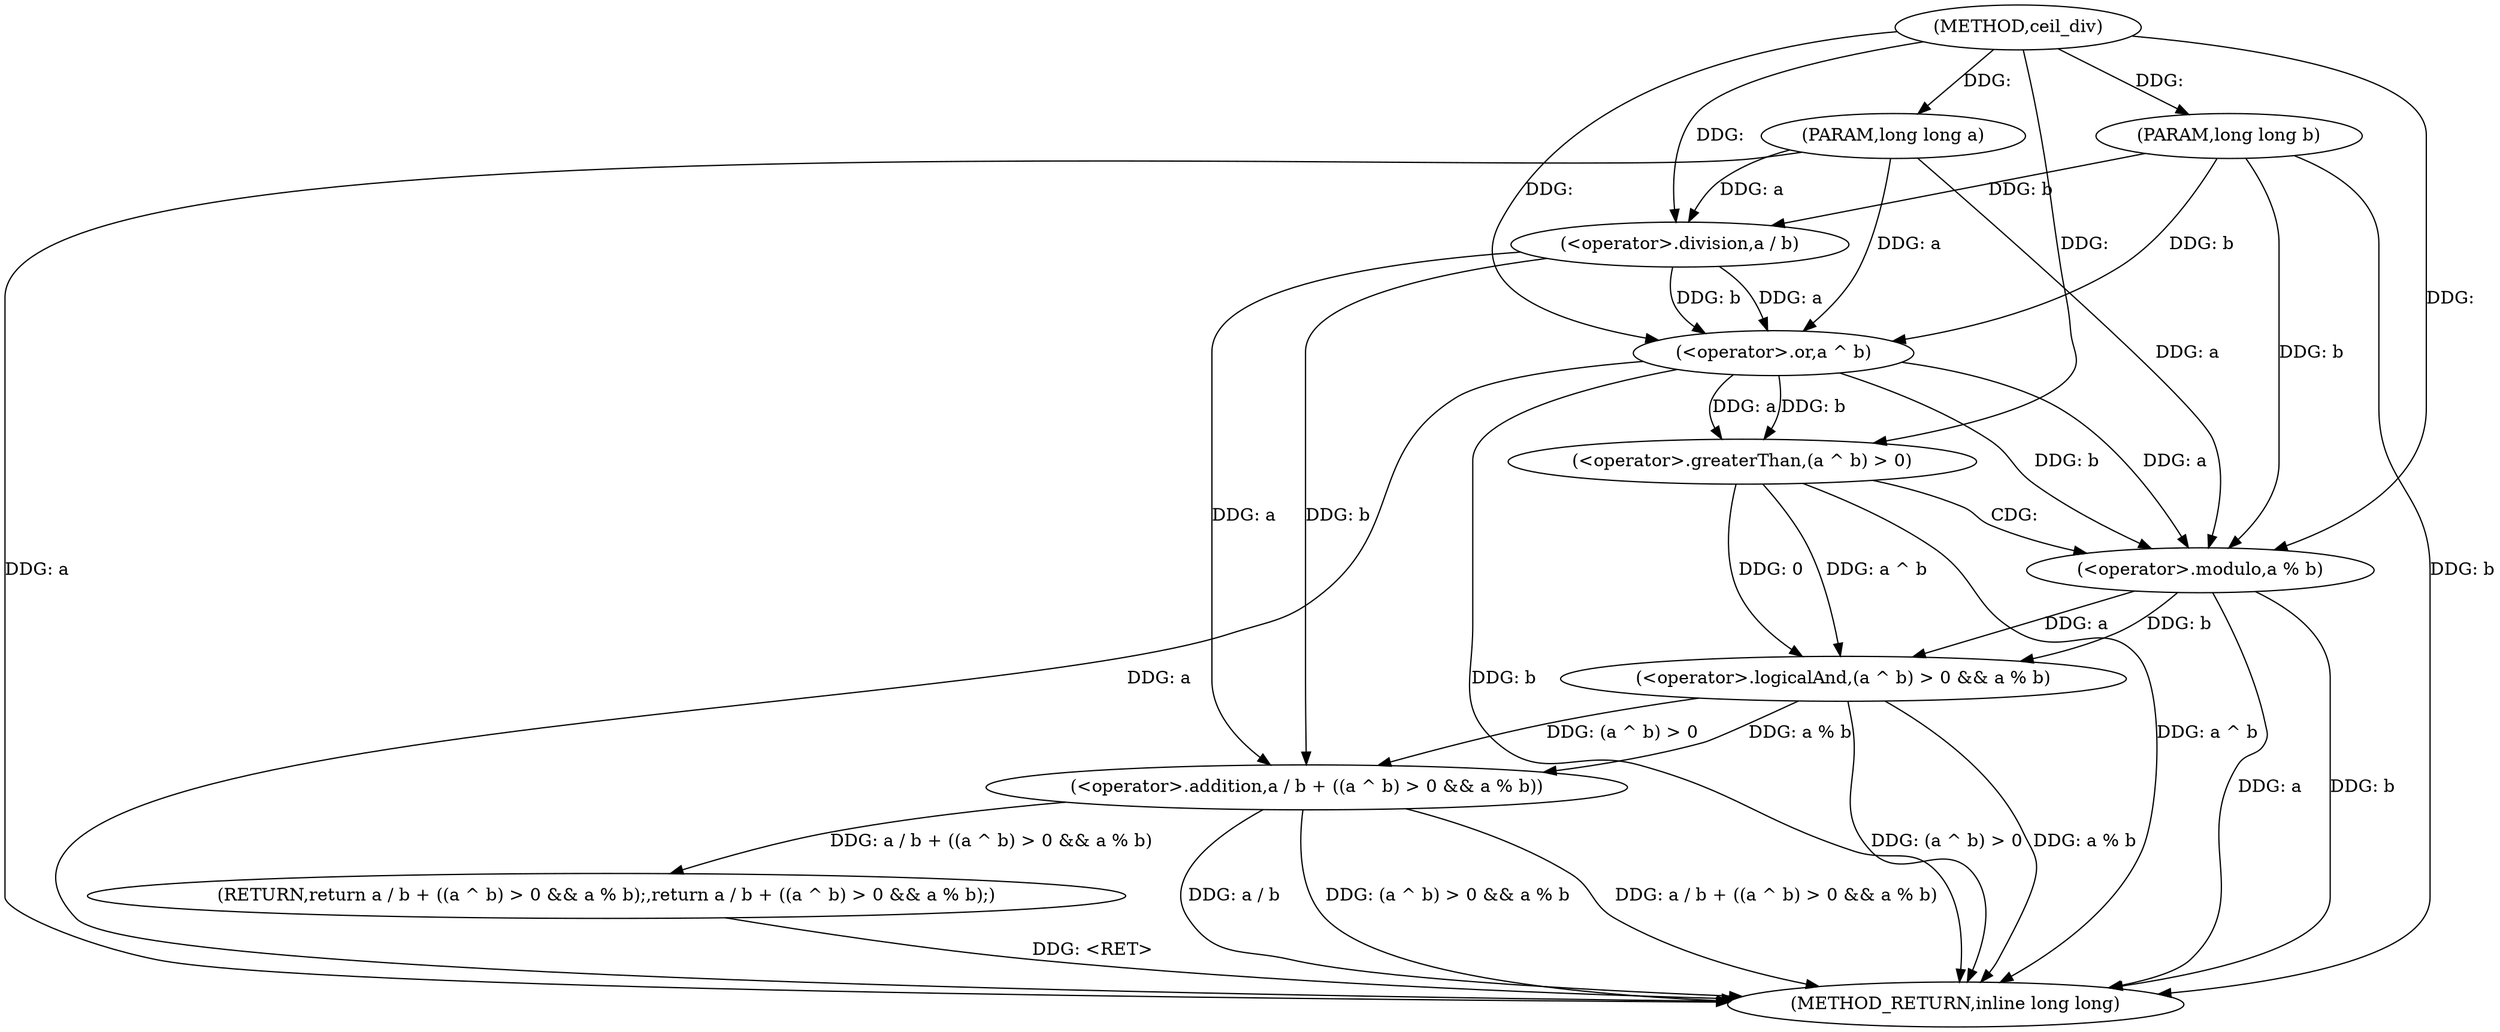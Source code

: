 digraph "ceil_div" {  
"1000101" [label = "(METHOD,ceil_div)" ]
"1000119" [label = "(METHOD_RETURN,inline long long)" ]
"1000102" [label = "(PARAM,long long a)" ]
"1000103" [label = "(PARAM,long long b)" ]
"1000105" [label = "(RETURN,return a / b + ((a ^ b) > 0 && a % b);,return a / b + ((a ^ b) > 0 && a % b);)" ]
"1000106" [label = "(<operator>.addition,a / b + ((a ^ b) > 0 && a % b))" ]
"1000107" [label = "(<operator>.division,a / b)" ]
"1000110" [label = "(<operator>.logicalAnd,(a ^ b) > 0 && a % b)" ]
"1000111" [label = "(<operator>.greaterThan,(a ^ b) > 0)" ]
"1000116" [label = "(<operator>.modulo,a % b)" ]
"1000112" [label = "(<operator>.or,a ^ b)" ]
  "1000102" -> "1000119"  [ label = "DDG: a"] 
  "1000103" -> "1000119"  [ label = "DDG: b"] 
  "1000106" -> "1000119"  [ label = "DDG: a / b"] 
  "1000112" -> "1000119"  [ label = "DDG: a"] 
  "1000112" -> "1000119"  [ label = "DDG: b"] 
  "1000111" -> "1000119"  [ label = "DDG: a ^ b"] 
  "1000110" -> "1000119"  [ label = "DDG: (a ^ b) > 0"] 
  "1000116" -> "1000119"  [ label = "DDG: a"] 
  "1000116" -> "1000119"  [ label = "DDG: b"] 
  "1000110" -> "1000119"  [ label = "DDG: a % b"] 
  "1000106" -> "1000119"  [ label = "DDG: (a ^ b) > 0 && a % b"] 
  "1000106" -> "1000119"  [ label = "DDG: a / b + ((a ^ b) > 0 && a % b)"] 
  "1000105" -> "1000119"  [ label = "DDG: <RET>"] 
  "1000101" -> "1000102"  [ label = "DDG: "] 
  "1000101" -> "1000103"  [ label = "DDG: "] 
  "1000106" -> "1000105"  [ label = "DDG: a / b + ((a ^ b) > 0 && a % b)"] 
  "1000110" -> "1000106"  [ label = "DDG: a % b"] 
  "1000110" -> "1000106"  [ label = "DDG: (a ^ b) > 0"] 
  "1000107" -> "1000106"  [ label = "DDG: b"] 
  "1000107" -> "1000106"  [ label = "DDG: a"] 
  "1000102" -> "1000107"  [ label = "DDG: a"] 
  "1000101" -> "1000107"  [ label = "DDG: "] 
  "1000103" -> "1000107"  [ label = "DDG: b"] 
  "1000111" -> "1000110"  [ label = "DDG: a ^ b"] 
  "1000111" -> "1000110"  [ label = "DDG: 0"] 
  "1000116" -> "1000110"  [ label = "DDG: a"] 
  "1000116" -> "1000110"  [ label = "DDG: b"] 
  "1000112" -> "1000111"  [ label = "DDG: a"] 
  "1000112" -> "1000111"  [ label = "DDG: b"] 
  "1000101" -> "1000111"  [ label = "DDG: "] 
  "1000112" -> "1000116"  [ label = "DDG: a"] 
  "1000102" -> "1000116"  [ label = "DDG: a"] 
  "1000101" -> "1000116"  [ label = "DDG: "] 
  "1000112" -> "1000116"  [ label = "DDG: b"] 
  "1000103" -> "1000116"  [ label = "DDG: b"] 
  "1000107" -> "1000112"  [ label = "DDG: a"] 
  "1000102" -> "1000112"  [ label = "DDG: a"] 
  "1000101" -> "1000112"  [ label = "DDG: "] 
  "1000107" -> "1000112"  [ label = "DDG: b"] 
  "1000103" -> "1000112"  [ label = "DDG: b"] 
  "1000111" -> "1000116"  [ label = "CDG: "] 
}
